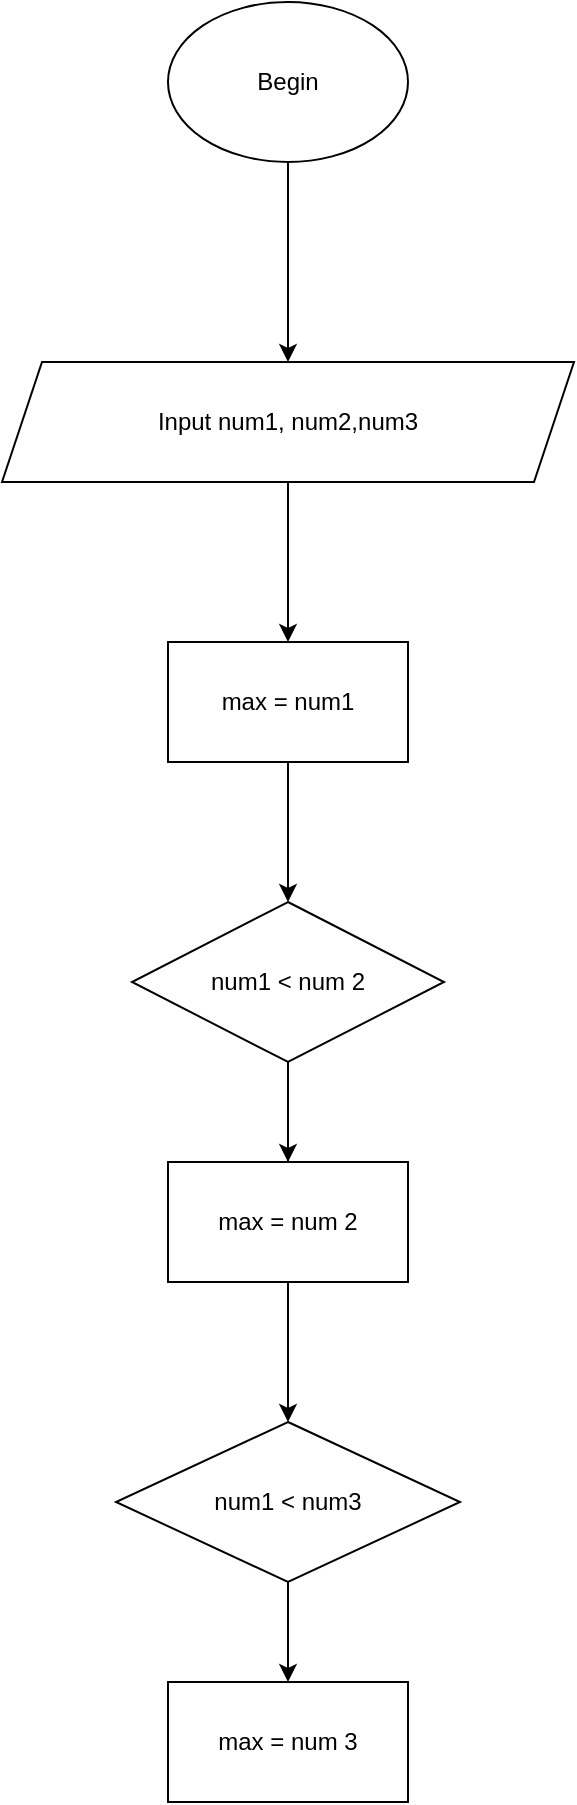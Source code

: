 <mxfile version="17.4.0" type="github">
  <diagram id="C5RBs43oDa-KdzZeNtuy" name="Page-1">
    <mxGraphModel dx="1422" dy="754" grid="1" gridSize="10" guides="1" tooltips="1" connect="1" arrows="1" fold="1" page="1" pageScale="1" pageWidth="827" pageHeight="1169" math="0" shadow="0">
      <root>
        <mxCell id="WIyWlLk6GJQsqaUBKTNV-0" />
        <mxCell id="WIyWlLk6GJQsqaUBKTNV-1" parent="WIyWlLk6GJQsqaUBKTNV-0" />
        <mxCell id="RRuU-wXvv9S3TImhqAdj-2" value="" style="edgeStyle=orthogonalEdgeStyle;rounded=0;orthogonalLoop=1;jettySize=auto;html=1;" edge="1" parent="WIyWlLk6GJQsqaUBKTNV-1" source="RRuU-wXvv9S3TImhqAdj-0" target="RRuU-wXvv9S3TImhqAdj-1">
          <mxGeometry relative="1" as="geometry" />
        </mxCell>
        <mxCell id="RRuU-wXvv9S3TImhqAdj-0" value="Begin" style="ellipse;whiteSpace=wrap;html=1;" vertex="1" parent="WIyWlLk6GJQsqaUBKTNV-1">
          <mxGeometry x="354" y="10" width="120" height="80" as="geometry" />
        </mxCell>
        <mxCell id="RRuU-wXvv9S3TImhqAdj-7" value="" style="edgeStyle=orthogonalEdgeStyle;rounded=0;orthogonalLoop=1;jettySize=auto;html=1;" edge="1" parent="WIyWlLk6GJQsqaUBKTNV-1" source="RRuU-wXvv9S3TImhqAdj-1" target="RRuU-wXvv9S3TImhqAdj-6">
          <mxGeometry relative="1" as="geometry" />
        </mxCell>
        <mxCell id="RRuU-wXvv9S3TImhqAdj-1" value="Input num1, num2,num3" style="shape=parallelogram;perimeter=parallelogramPerimeter;whiteSpace=wrap;html=1;fixedSize=1;" vertex="1" parent="WIyWlLk6GJQsqaUBKTNV-1">
          <mxGeometry x="271" y="190" width="286" height="60" as="geometry" />
        </mxCell>
        <mxCell id="RRuU-wXvv9S3TImhqAdj-9" value="" style="edgeStyle=orthogonalEdgeStyle;rounded=0;orthogonalLoop=1;jettySize=auto;html=1;" edge="1" parent="WIyWlLk6GJQsqaUBKTNV-1" source="RRuU-wXvv9S3TImhqAdj-6" target="RRuU-wXvv9S3TImhqAdj-8">
          <mxGeometry relative="1" as="geometry" />
        </mxCell>
        <mxCell id="RRuU-wXvv9S3TImhqAdj-6" value="max = num1" style="whiteSpace=wrap;html=1;" vertex="1" parent="WIyWlLk6GJQsqaUBKTNV-1">
          <mxGeometry x="354" y="330" width="120" height="60" as="geometry" />
        </mxCell>
        <mxCell id="RRuU-wXvv9S3TImhqAdj-14" value="" style="edgeStyle=orthogonalEdgeStyle;rounded=0;orthogonalLoop=1;jettySize=auto;html=1;" edge="1" parent="WIyWlLk6GJQsqaUBKTNV-1" source="RRuU-wXvv9S3TImhqAdj-8" target="RRuU-wXvv9S3TImhqAdj-10">
          <mxGeometry relative="1" as="geometry" />
        </mxCell>
        <mxCell id="RRuU-wXvv9S3TImhqAdj-16" value="" style="edgeStyle=orthogonalEdgeStyle;rounded=0;orthogonalLoop=1;jettySize=auto;html=1;" edge="1" parent="WIyWlLk6GJQsqaUBKTNV-1" source="RRuU-wXvv9S3TImhqAdj-8" target="RRuU-wXvv9S3TImhqAdj-15">
          <mxGeometry relative="1" as="geometry" />
        </mxCell>
        <mxCell id="RRuU-wXvv9S3TImhqAdj-8" value="num1 &amp;lt; num 2" style="rhombus;whiteSpace=wrap;html=1;" vertex="1" parent="WIyWlLk6GJQsqaUBKTNV-1">
          <mxGeometry x="336" y="460" width="156" height="80" as="geometry" />
        </mxCell>
        <mxCell id="RRuU-wXvv9S3TImhqAdj-18" value="" style="edgeStyle=orthogonalEdgeStyle;rounded=0;orthogonalLoop=1;jettySize=auto;html=1;" edge="1" parent="WIyWlLk6GJQsqaUBKTNV-1" source="RRuU-wXvv9S3TImhqAdj-10" target="RRuU-wXvv9S3TImhqAdj-17">
          <mxGeometry relative="1" as="geometry" />
        </mxCell>
        <mxCell id="RRuU-wXvv9S3TImhqAdj-10" value="num1 &amp;lt; num3" style="rhombus;whiteSpace=wrap;html=1;" vertex="1" parent="WIyWlLk6GJQsqaUBKTNV-1">
          <mxGeometry x="328" y="720" width="172" height="80" as="geometry" />
        </mxCell>
        <mxCell id="RRuU-wXvv9S3TImhqAdj-15" value="max = num 2" style="whiteSpace=wrap;html=1;" vertex="1" parent="WIyWlLk6GJQsqaUBKTNV-1">
          <mxGeometry x="354" y="590" width="120" height="60" as="geometry" />
        </mxCell>
        <mxCell id="RRuU-wXvv9S3TImhqAdj-17" value="max = num 3" style="whiteSpace=wrap;html=1;" vertex="1" parent="WIyWlLk6GJQsqaUBKTNV-1">
          <mxGeometry x="354" y="850" width="120" height="60" as="geometry" />
        </mxCell>
      </root>
    </mxGraphModel>
  </diagram>
</mxfile>
